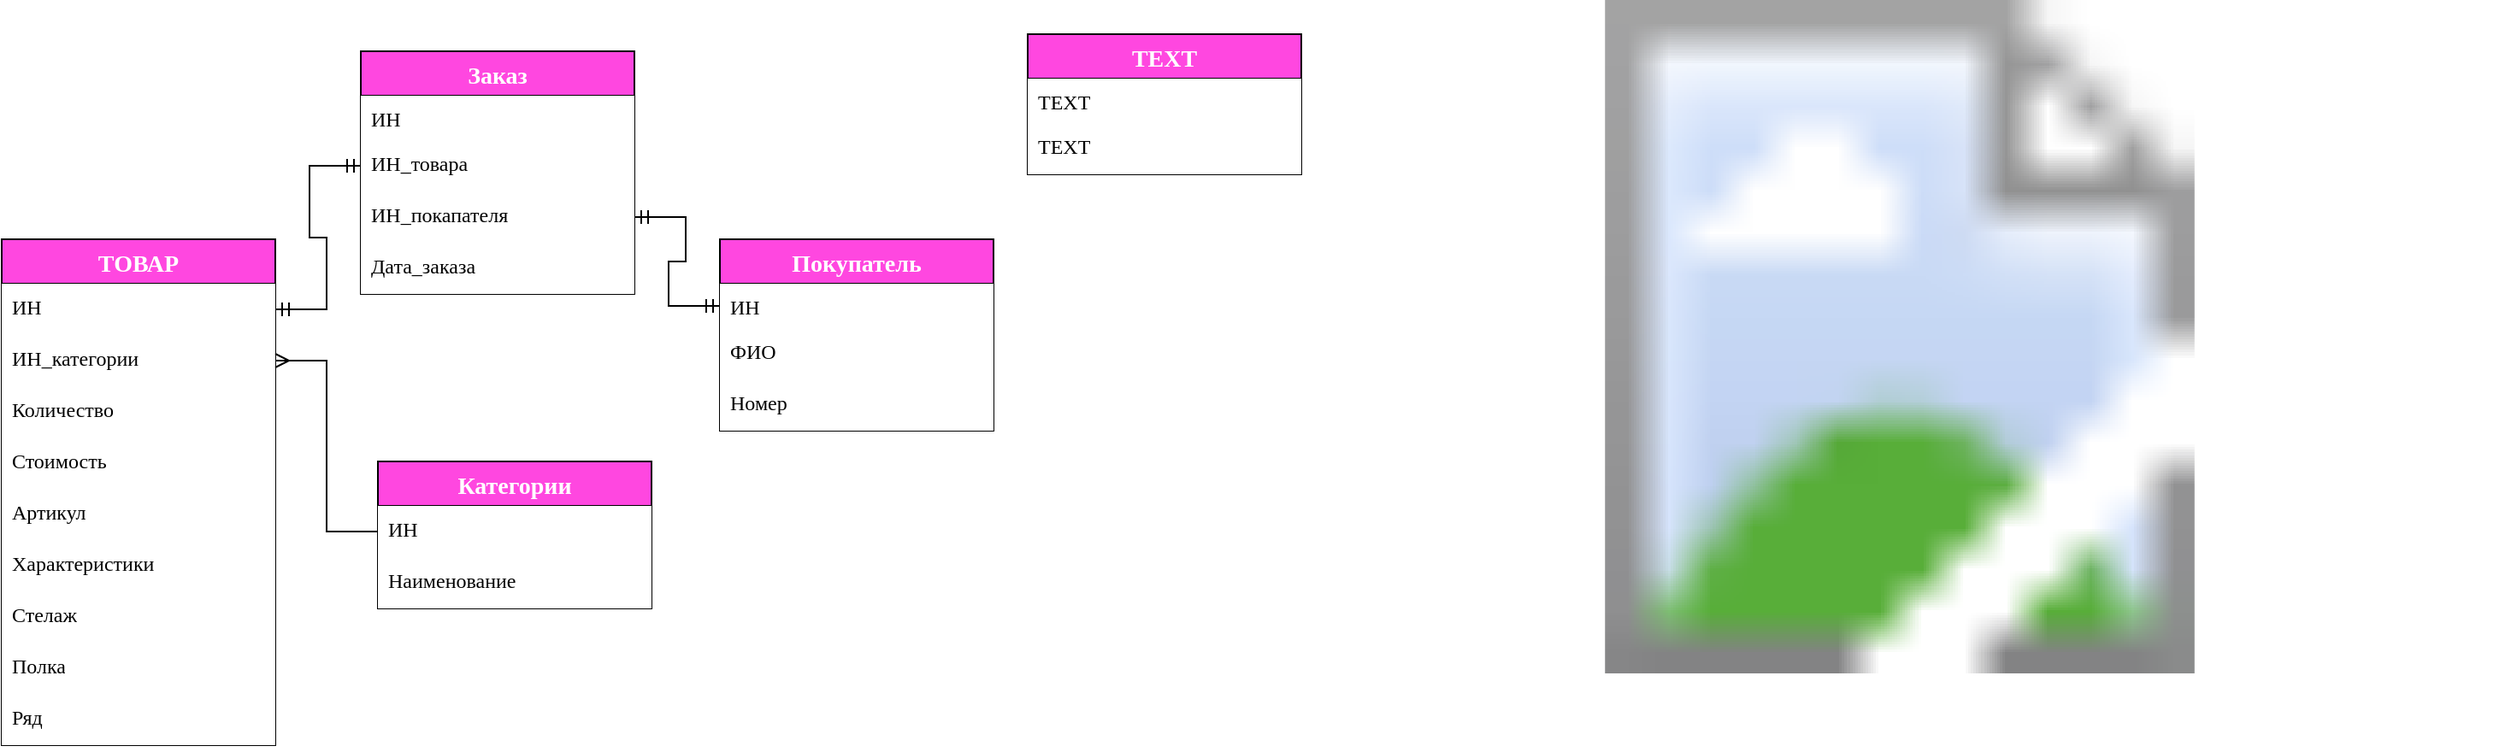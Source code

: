 <mxfile version="21.0.2" type="github">
  <diagram name="Страница 1" id="2x9Wfhu7E4FkKwAU8HKC">
    <mxGraphModel dx="1701" dy="484" grid="1" gridSize="10" guides="1" tooltips="1" connect="1" arrows="1" fold="1" page="1" pageScale="1" pageWidth="827" pageHeight="1169" backgroundImage="{&quot;src&quot;:&quot;https://wompampsupport.azureedge.net/fetchimage?siteId=7575&amp;v=2&amp;jpgQuality=100&amp;width=700&amp;url=https%3A%2F%2Fi.kym-cdn.com%2Fentries%2Ficons%2Ffacebook%2F000%2F017%2F133%2Fcover2.jpg&quot;,&quot;width&quot;:&quot;700&quot;,&quot;height&quot;:&quot;394&quot;,&quot;x&quot;:0,&quot;y&quot;:0}" math="0" shadow="0">
      <root>
        <mxCell id="0" />
        <mxCell id="1" parent="0" />
        <mxCell id="yKLj46cAwXF7KZjP4Sd2-1" value="ТОВАР" style="swimlane;fontStyle=1;childLayout=stackLayout;horizontal=1;startSize=26;horizontalStack=0;resizeParent=1;resizeParentMax=0;resizeLast=0;collapsible=1;marginBottom=0;align=center;fontSize=14;labelBackgroundColor=none;fillColor=#FF47E0;fontColor=#FFFFFF;fontFamily=Comic Sans MS;" parent="1" vertex="1">
          <mxGeometry x="-760" y="140" width="160" height="296" as="geometry" />
        </mxCell>
        <mxCell id="yKLj46cAwXF7KZjP4Sd2-2" value="ИН" style="text;strokeColor=none;fillColor=default;spacingLeft=4;spacingRight=4;overflow=hidden;rotatable=0;points=[[0,0.5],[1,0.5]];portConstraint=eastwest;fontSize=12;whiteSpace=wrap;html=1;fontFamily=Comic Sans MS;" parent="yKLj46cAwXF7KZjP4Sd2-1" vertex="1">
          <mxGeometry y="26" width="160" height="30" as="geometry" />
        </mxCell>
        <mxCell id="yKLj46cAwXF7KZjP4Sd2-3" value="ИН_категории" style="text;strokeColor=none;fillColor=default;spacingLeft=4;spacingRight=4;overflow=hidden;rotatable=0;points=[[0,0.5],[1,0.5]];portConstraint=eastwest;fontSize=12;whiteSpace=wrap;html=1;fontFamily=Comic Sans MS;" parent="yKLj46cAwXF7KZjP4Sd2-1" vertex="1">
          <mxGeometry y="56" width="160" height="30" as="geometry" />
        </mxCell>
        <mxCell id="yKLj46cAwXF7KZjP4Sd2-4" value="Количество" style="text;strokeColor=none;fillColor=default;spacingLeft=4;spacingRight=4;overflow=hidden;rotatable=0;points=[[0,0.5],[1,0.5]];portConstraint=eastwest;fontSize=12;whiteSpace=wrap;html=1;fontFamily=Comic Sans MS;" parent="yKLj46cAwXF7KZjP4Sd2-1" vertex="1">
          <mxGeometry y="86" width="160" height="30" as="geometry" />
        </mxCell>
        <mxCell id="yKLj46cAwXF7KZjP4Sd2-5" value="Стоимость" style="text;strokeColor=none;fillColor=default;spacingLeft=4;spacingRight=4;overflow=hidden;rotatable=0;points=[[0,0.5],[1,0.5]];portConstraint=eastwest;fontSize=12;whiteSpace=wrap;html=1;fontFamily=Comic Sans MS;" parent="yKLj46cAwXF7KZjP4Sd2-1" vertex="1">
          <mxGeometry y="116" width="160" height="30" as="geometry" />
        </mxCell>
        <mxCell id="yKLj46cAwXF7KZjP4Sd2-6" value="Артикул" style="text;strokeColor=none;fillColor=default;spacingLeft=4;spacingRight=4;overflow=hidden;rotatable=0;points=[[0,0.5],[1,0.5]];portConstraint=eastwest;fontSize=12;whiteSpace=wrap;html=1;fontFamily=Comic Sans MS;" parent="yKLj46cAwXF7KZjP4Sd2-1" vertex="1">
          <mxGeometry y="146" width="160" height="30" as="geometry" />
        </mxCell>
        <mxCell id="Zob5wcTq5DTHhbtXfYrZ-1" value="Характеристики" style="text;strokeColor=none;fillColor=default;spacingLeft=4;spacingRight=4;overflow=hidden;rotatable=0;points=[[0,0.5],[1,0.5]];portConstraint=eastwest;fontSize=12;whiteSpace=wrap;html=1;fontFamily=Comic Sans MS;" vertex="1" parent="yKLj46cAwXF7KZjP4Sd2-1">
          <mxGeometry y="176" width="160" height="30" as="geometry" />
        </mxCell>
        <mxCell id="yKLj46cAwXF7KZjP4Sd2-8" value="Стелаж" style="text;strokeColor=none;fillColor=default;spacingLeft=4;spacingRight=4;overflow=hidden;rotatable=0;points=[[0,0.5],[1,0.5]];portConstraint=eastwest;fontSize=12;whiteSpace=wrap;html=1;fontFamily=Comic Sans MS;" parent="yKLj46cAwXF7KZjP4Sd2-1" vertex="1">
          <mxGeometry y="206" width="160" height="30" as="geometry" />
        </mxCell>
        <mxCell id="yKLj46cAwXF7KZjP4Sd2-10" value="Полка" style="text;strokeColor=none;fillColor=default;spacingLeft=4;spacingRight=4;overflow=hidden;rotatable=0;points=[[0,0.5],[1,0.5]];portConstraint=eastwest;fontSize=12;whiteSpace=wrap;html=1;fontFamily=Comic Sans MS;" parent="yKLj46cAwXF7KZjP4Sd2-1" vertex="1">
          <mxGeometry y="236" width="160" height="30" as="geometry" />
        </mxCell>
        <mxCell id="yKLj46cAwXF7KZjP4Sd2-9" value="Ряд" style="text;strokeColor=none;fillColor=default;spacingLeft=4;spacingRight=4;overflow=hidden;rotatable=0;points=[[0,0.5],[1,0.5]];portConstraint=eastwest;fontSize=12;whiteSpace=wrap;html=1;fontFamily=Comic Sans MS;" parent="yKLj46cAwXF7KZjP4Sd2-1" vertex="1">
          <mxGeometry y="266" width="160" height="30" as="geometry" />
        </mxCell>
        <mxCell id="yKLj46cAwXF7KZjP4Sd2-15" value="Категории" style="swimlane;fontStyle=1;childLayout=stackLayout;horizontal=1;startSize=26;horizontalStack=0;resizeParent=1;resizeParentMax=0;resizeLast=0;collapsible=1;marginBottom=0;align=center;fontSize=14;labelBackgroundColor=none;fillColor=#FF47E0;fontColor=#FFFFFF;fontFamily=Comic Sans MS;" parent="1" vertex="1">
          <mxGeometry x="-540" y="270" width="160" height="86" as="geometry" />
        </mxCell>
        <mxCell id="yKLj46cAwXF7KZjP4Sd2-16" value="ИН" style="text;strokeColor=none;fillColor=default;spacingLeft=4;spacingRight=4;overflow=hidden;rotatable=0;points=[[0,0.5],[1,0.5]];portConstraint=eastwest;fontSize=12;whiteSpace=wrap;html=1;fontFamily=Comic Sans MS;" parent="yKLj46cAwXF7KZjP4Sd2-15" vertex="1">
          <mxGeometry y="26" width="160" height="30" as="geometry" />
        </mxCell>
        <mxCell id="yKLj46cAwXF7KZjP4Sd2-17" value="Наименование" style="text;strokeColor=none;fillColor=default;spacingLeft=4;spacingRight=4;overflow=hidden;rotatable=0;points=[[0,0.5],[1,0.5]];portConstraint=eastwest;fontSize=12;whiteSpace=wrap;html=1;fontFamily=Comic Sans MS;" parent="yKLj46cAwXF7KZjP4Sd2-15" vertex="1">
          <mxGeometry y="56" width="160" height="30" as="geometry" />
        </mxCell>
        <mxCell id="yKLj46cAwXF7KZjP4Sd2-30" value="TEXT" style="swimlane;fontStyle=1;childLayout=stackLayout;horizontal=1;startSize=26;horizontalStack=0;resizeParent=1;resizeParentMax=0;resizeLast=0;collapsible=1;marginBottom=0;align=center;fontSize=14;labelBackgroundColor=none;fillColor=#FF47E0;fontColor=#FFFFFF;fontFamily=Comic Sans MS;" parent="1" vertex="1">
          <mxGeometry x="-160" y="20" width="160" height="82" as="geometry" />
        </mxCell>
        <mxCell id="yKLj46cAwXF7KZjP4Sd2-31" value="TEXT" style="text;strokeColor=none;fillColor=default;spacingLeft=4;spacingRight=4;overflow=hidden;rotatable=0;points=[[0,0.5],[1,0.5]];portConstraint=eastwest;fontSize=12;whiteSpace=wrap;html=1;fontFamily=Comic Sans MS;" parent="yKLj46cAwXF7KZjP4Sd2-30" vertex="1">
          <mxGeometry y="26" width="160" height="26" as="geometry" />
        </mxCell>
        <mxCell id="yKLj46cAwXF7KZjP4Sd2-32" value="TEXT" style="text;strokeColor=none;fillColor=default;spacingLeft=4;spacingRight=4;overflow=hidden;rotatable=0;points=[[0,0.5],[1,0.5]];portConstraint=eastwest;fontSize=12;whiteSpace=wrap;html=1;fontFamily=Comic Sans MS;" parent="yKLj46cAwXF7KZjP4Sd2-30" vertex="1">
          <mxGeometry y="52" width="160" height="30" as="geometry" />
        </mxCell>
        <mxCell id="yKLj46cAwXF7KZjP4Sd2-45" value="" style="edgeStyle=entityRelationEdgeStyle;fontSize=12;html=1;endArrow=ERmany;rounded=0;" parent="1" source="yKLj46cAwXF7KZjP4Sd2-16" target="yKLj46cAwXF7KZjP4Sd2-3" edge="1">
          <mxGeometry width="100" height="100" relative="1" as="geometry">
            <mxPoint x="440" y="150" as="sourcePoint" />
            <mxPoint x="540" y="50" as="targetPoint" />
          </mxGeometry>
        </mxCell>
        <mxCell id="BYhXG8txiyPygOyY0y3V-1" value="Заказ" style="swimlane;fontStyle=1;childLayout=stackLayout;horizontal=1;startSize=26;horizontalStack=0;resizeParent=1;resizeParentMax=0;resizeLast=0;collapsible=1;marginBottom=0;align=center;fontSize=14;labelBackgroundColor=none;fillColor=#FF47E0;fontColor=#FFFFFF;fontFamily=Comic Sans MS;" parent="1" vertex="1">
          <mxGeometry x="-550" y="30" width="160" height="142" as="geometry" />
        </mxCell>
        <mxCell id="BYhXG8txiyPygOyY0y3V-2" value="ИН" style="text;strokeColor=none;fillColor=default;spacingLeft=4;spacingRight=4;overflow=hidden;rotatable=0;points=[[0,0.5],[1,0.5]];portConstraint=eastwest;fontSize=12;whiteSpace=wrap;html=1;fontFamily=Comic Sans MS;" parent="BYhXG8txiyPygOyY0y3V-1" vertex="1">
          <mxGeometry y="26" width="160" height="26" as="geometry" />
        </mxCell>
        <mxCell id="BYhXG8txiyPygOyY0y3V-3" value="ИН_товара" style="text;strokeColor=none;fillColor=default;spacingLeft=4;spacingRight=4;overflow=hidden;rotatable=0;points=[[0,0.5],[1,0.5]];portConstraint=eastwest;fontSize=12;whiteSpace=wrap;html=1;fontFamily=Comic Sans MS;" parent="BYhXG8txiyPygOyY0y3V-1" vertex="1">
          <mxGeometry y="52" width="160" height="30" as="geometry" />
        </mxCell>
        <mxCell id="BYhXG8txiyPygOyY0y3V-7" value="ИН_покапателя" style="text;strokeColor=none;fillColor=default;spacingLeft=4;spacingRight=4;overflow=hidden;rotatable=0;points=[[0,0.5],[1,0.5]];portConstraint=eastwest;fontSize=12;whiteSpace=wrap;html=1;fontFamily=Comic Sans MS;" parent="BYhXG8txiyPygOyY0y3V-1" vertex="1">
          <mxGeometry y="82" width="160" height="30" as="geometry" />
        </mxCell>
        <mxCell id="BYhXG8txiyPygOyY0y3V-5" value="Дата_заказа" style="text;strokeColor=none;fillColor=default;spacingLeft=4;spacingRight=4;overflow=hidden;rotatable=0;points=[[0,0.5],[1,0.5]];portConstraint=eastwest;fontSize=12;whiteSpace=wrap;html=1;fontFamily=Comic Sans MS;" parent="BYhXG8txiyPygOyY0y3V-1" vertex="1">
          <mxGeometry y="112" width="160" height="30" as="geometry" />
        </mxCell>
        <mxCell id="BYhXG8txiyPygOyY0y3V-4" value="" style="edgeStyle=entityRelationEdgeStyle;fontSize=12;html=1;endArrow=ERmandOne;startArrow=ERmandOne;rounded=0;exitX=1;exitY=0.5;exitDx=0;exitDy=0;" parent="1" source="yKLj46cAwXF7KZjP4Sd2-2" target="BYhXG8txiyPygOyY0y3V-3" edge="1">
          <mxGeometry width="100" height="100" relative="1" as="geometry">
            <mxPoint x="-590" y="201" as="sourcePoint" />
            <mxPoint x="-630" y="227" as="targetPoint" />
          </mxGeometry>
        </mxCell>
        <mxCell id="BYhXG8txiyPygOyY0y3V-8" value="Покупатель" style="swimlane;fontStyle=1;childLayout=stackLayout;horizontal=1;startSize=26;horizontalStack=0;resizeParent=1;resizeParentMax=0;resizeLast=0;collapsible=1;marginBottom=0;align=center;fontSize=14;labelBackgroundColor=none;fillColor=#FF47E0;fontColor=#FFFFFF;fontFamily=Comic Sans MS;" parent="1" vertex="1">
          <mxGeometry x="-340" y="140" width="160" height="112" as="geometry" />
        </mxCell>
        <mxCell id="BYhXG8txiyPygOyY0y3V-9" value="ИН" style="text;strokeColor=none;fillColor=default;spacingLeft=4;spacingRight=4;overflow=hidden;rotatable=0;points=[[0,0.5],[1,0.5]];portConstraint=eastwest;fontSize=12;whiteSpace=wrap;html=1;fontFamily=Comic Sans MS;" parent="BYhXG8txiyPygOyY0y3V-8" vertex="1">
          <mxGeometry y="26" width="160" height="26" as="geometry" />
        </mxCell>
        <mxCell id="BYhXG8txiyPygOyY0y3V-10" value="ФИО" style="text;strokeColor=none;fillColor=default;spacingLeft=4;spacingRight=4;overflow=hidden;rotatable=0;points=[[0,0.5],[1,0.5]];portConstraint=eastwest;fontSize=12;whiteSpace=wrap;html=1;fontFamily=Comic Sans MS;" parent="BYhXG8txiyPygOyY0y3V-8" vertex="1">
          <mxGeometry y="52" width="160" height="30" as="geometry" />
        </mxCell>
        <mxCell id="BYhXG8txiyPygOyY0y3V-11" value="Номер" style="text;strokeColor=none;fillColor=default;spacingLeft=4;spacingRight=4;overflow=hidden;rotatable=0;points=[[0,0.5],[1,0.5]];portConstraint=eastwest;fontSize=12;whiteSpace=wrap;html=1;fontFamily=Comic Sans MS;" parent="BYhXG8txiyPygOyY0y3V-8" vertex="1">
          <mxGeometry y="82" width="160" height="30" as="geometry" />
        </mxCell>
        <mxCell id="BYhXG8txiyPygOyY0y3V-12" value="" style="edgeStyle=entityRelationEdgeStyle;fontSize=12;html=1;endArrow=ERmandOne;startArrow=ERmandOne;rounded=0;" parent="1" source="BYhXG8txiyPygOyY0y3V-9" target="BYhXG8txiyPygOyY0y3V-7" edge="1">
          <mxGeometry width="100" height="100" relative="1" as="geometry">
            <mxPoint x="-230" y="224" as="sourcePoint" />
            <mxPoint x="-190" y="140" as="targetPoint" />
          </mxGeometry>
        </mxCell>
      </root>
    </mxGraphModel>
  </diagram>
</mxfile>
